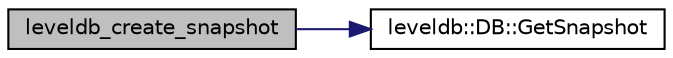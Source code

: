 digraph "leveldb_create_snapshot"
{
  edge [fontname="Helvetica",fontsize="10",labelfontname="Helvetica",labelfontsize="10"];
  node [fontname="Helvetica",fontsize="10",shape=record];
  rankdir="LR";
  Node1 [label="leveldb_create_snapshot",height=0.2,width=0.4,color="black", fillcolor="grey75", style="filled" fontcolor="black"];
  Node1 -> Node2 [color="midnightblue",fontsize="10",style="solid",fontname="Helvetica"];
  Node2 [label="leveldb::DB::GetSnapshot",height=0.2,width=0.4,color="black", fillcolor="white", style="filled",URL="$classleveldb_1_1_d_b.html#a7d13f6336c7c5f0bf79578d57c45568c"];
}
